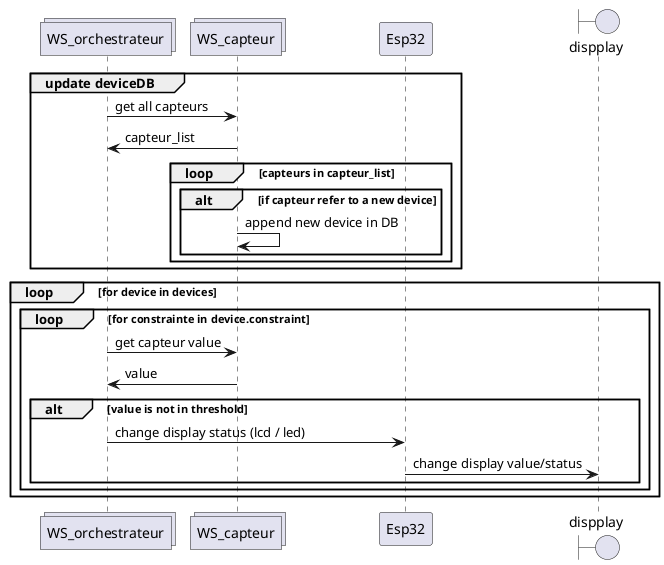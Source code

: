 @@startuml senario_activation_orchestateur


collections WS_orchestrateur as wso
collections WS_capteur as wsc
participant Esp32 as esp
boundary dispplay as di

group update deviceDB 
    wso -> wsc : get all capteurs
    wsc -> wso : capteur_list 
    loop capteurs in capteur_list
        alt if capteur refer to a new device
            wsc -> wsc : append new device in DB
        end
    end
end

loop for device in devices
    loop for constrainte in device.constraint
        wso -> wsc : get capteur value
        wsc -> wso : value 
        alt value is not in threshold 
            wso -> esp : change display status (lcd / led)
            esp -> di : change display value/status
        end
    end
end



@@enduml